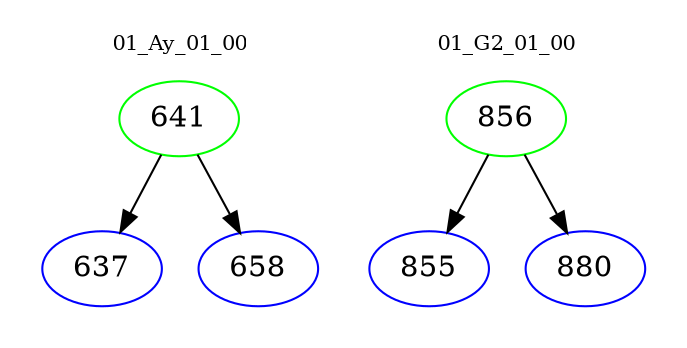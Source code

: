 digraph{
subgraph cluster_0 {
color = white
label = "01_Ay_01_00";
fontsize=10;
T0_641 [label="641", color="green"]
T0_641 -> T0_637 [color="black"]
T0_637 [label="637", color="blue"]
T0_641 -> T0_658 [color="black"]
T0_658 [label="658", color="blue"]
}
subgraph cluster_1 {
color = white
label = "01_G2_01_00";
fontsize=10;
T1_856 [label="856", color="green"]
T1_856 -> T1_855 [color="black"]
T1_855 [label="855", color="blue"]
T1_856 -> T1_880 [color="black"]
T1_880 [label="880", color="blue"]
}
}
